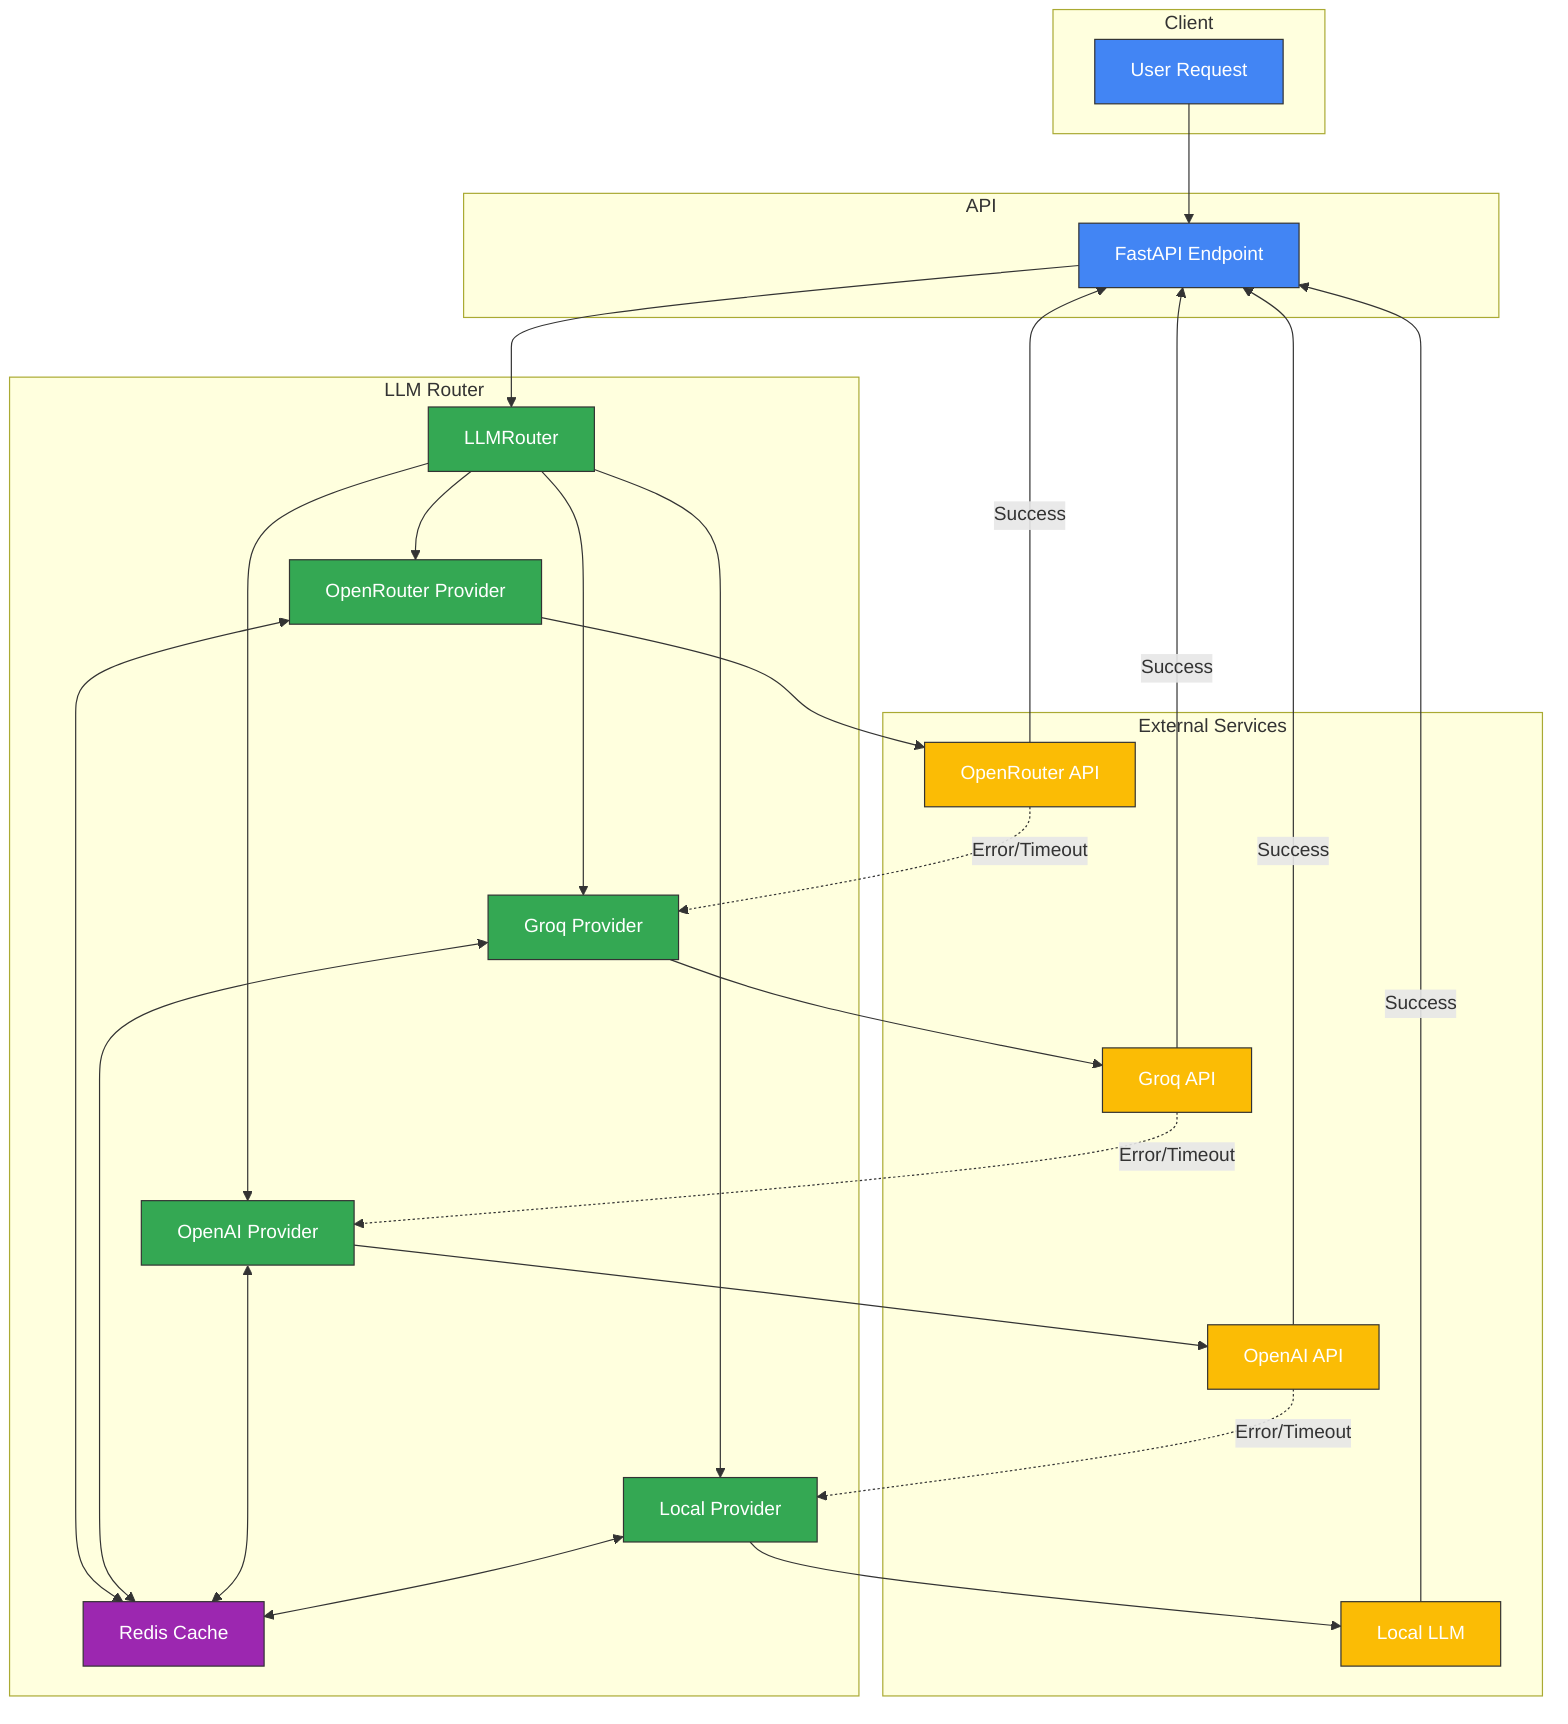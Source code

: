 flowchart TD
    subgraph Client
        A[User Request]
    end
    
    subgraph API
        B[FastAPI Endpoint]
    end
    
    subgraph "LLM Router"
        C[LLMRouter]
        D1[OpenRouter Provider]
        D2[Groq Provider]
        D3[OpenAI Provider]
        D4[Local Provider]
        E[Redis Cache]
    end
    
    subgraph "External Services"
        F1[OpenRouter API]
        F2[Groq API]
        F3[OpenAI API]
        F4[Local LLM]
    end
    
    A --> B
    B --> C
    
    C --> D1
    C --> D2
    C --> D3
    C --> D4
    
    D1 <--> E
    D2 <--> E
    D3 <--> E
    D4 <--> E
    
    D1 --> F1
    D2 --> F2
    D3 --> F3
    D4 --> F4
    
    F1 -.-> |Error/Timeout| D2
    F2 -.-> |Error/Timeout| D3
    F3 -.-> |Error/Timeout| D4
    
    F1 --> |Success| B
    F2 --> |Success| B
    F3 --> |Success| B
    F4 --> |Success| B
    
    classDef primary fill:#4285F4,stroke:#333,stroke-width:1px,color:white;
    classDef secondary fill:#34A853,stroke:#333,stroke-width:1px,color:white;
    classDef tertiary fill:#FBBC05,stroke:#333,stroke-width:1px,color:white;
    classDef quaternary fill:#EA4335,stroke:#333,stroke-width:1px,color:white;
    classDef cache fill:#9C27B0,stroke:#333,stroke-width:1px,color:white;
    
    class A,B primary;
    class C,D1,D2,D3,D4 secondary;
    class F1,F2,F3,F4 tertiary;
    class E cache;